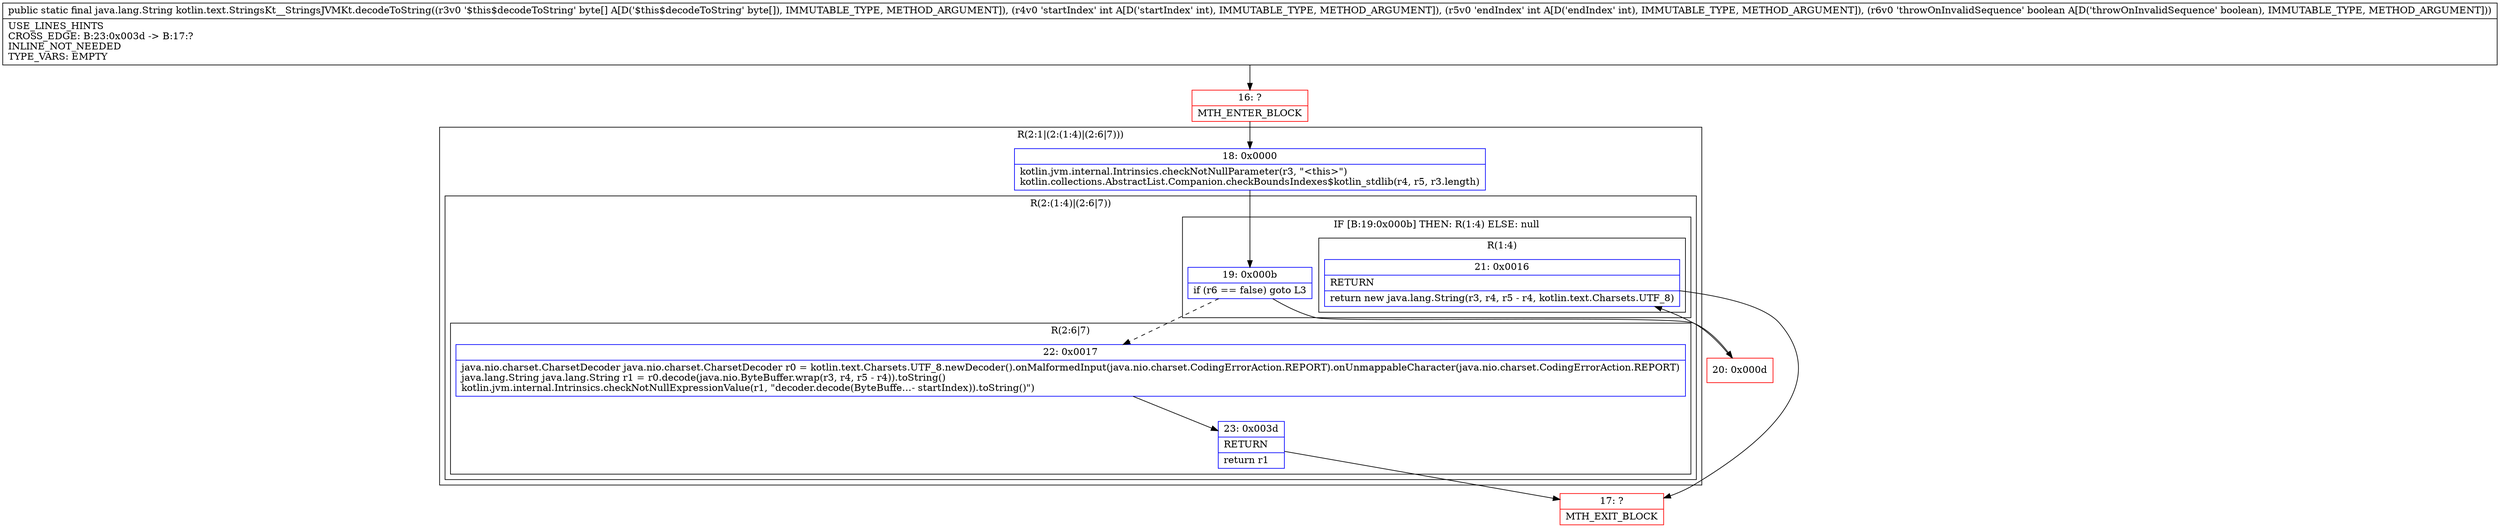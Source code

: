digraph "CFG forkotlin.text.StringsKt__StringsJVMKt.decodeToString([BIIZ)Ljava\/lang\/String;" {
subgraph cluster_Region_1649132106 {
label = "R(2:1|(2:(1:4)|(2:6|7)))";
node [shape=record,color=blue];
Node_18 [shape=record,label="{18\:\ 0x0000|kotlin.jvm.internal.Intrinsics.checkNotNullParameter(r3, \"\<this\>\")\lkotlin.collections.AbstractList.Companion.checkBoundsIndexes$kotlin_stdlib(r4, r5, r3.length)\l}"];
subgraph cluster_Region_404680 {
label = "R(2:(1:4)|(2:6|7))";
node [shape=record,color=blue];
subgraph cluster_IfRegion_2060313660 {
label = "IF [B:19:0x000b] THEN: R(1:4) ELSE: null";
node [shape=record,color=blue];
Node_19 [shape=record,label="{19\:\ 0x000b|if (r6 == false) goto L3\l}"];
subgraph cluster_Region_1359811096 {
label = "R(1:4)";
node [shape=record,color=blue];
Node_21 [shape=record,label="{21\:\ 0x0016|RETURN\l|return new java.lang.String(r3, r4, r5 \- r4, kotlin.text.Charsets.UTF_8)\l}"];
}
}
subgraph cluster_Region_1944237953 {
label = "R(2:6|7)";
node [shape=record,color=blue];
Node_22 [shape=record,label="{22\:\ 0x0017|java.nio.charset.CharsetDecoder java.nio.charset.CharsetDecoder r0 = kotlin.text.Charsets.UTF_8.newDecoder().onMalformedInput(java.nio.charset.CodingErrorAction.REPORT).onUnmappableCharacter(java.nio.charset.CodingErrorAction.REPORT)\ljava.lang.String java.lang.String r1 = r0.decode(java.nio.ByteBuffer.wrap(r3, r4, r5 \- r4)).toString()\lkotlin.jvm.internal.Intrinsics.checkNotNullExpressionValue(r1, \"decoder.decode(ByteBuffe…\- startIndex)).toString()\")\l}"];
Node_23 [shape=record,label="{23\:\ 0x003d|RETURN\l|return r1\l}"];
}
}
}
Node_16 [shape=record,color=red,label="{16\:\ ?|MTH_ENTER_BLOCK\l}"];
Node_20 [shape=record,color=red,label="{20\:\ 0x000d}"];
Node_17 [shape=record,color=red,label="{17\:\ ?|MTH_EXIT_BLOCK\l}"];
MethodNode[shape=record,label="{public static final java.lang.String kotlin.text.StringsKt__StringsJVMKt.decodeToString((r3v0 '$this$decodeToString' byte[] A[D('$this$decodeToString' byte[]), IMMUTABLE_TYPE, METHOD_ARGUMENT]), (r4v0 'startIndex' int A[D('startIndex' int), IMMUTABLE_TYPE, METHOD_ARGUMENT]), (r5v0 'endIndex' int A[D('endIndex' int), IMMUTABLE_TYPE, METHOD_ARGUMENT]), (r6v0 'throwOnInvalidSequence' boolean A[D('throwOnInvalidSequence' boolean), IMMUTABLE_TYPE, METHOD_ARGUMENT]))  | USE_LINES_HINTS\lCROSS_EDGE: B:23:0x003d \-\> B:17:?\lINLINE_NOT_NEEDED\lTYPE_VARS: EMPTY\l}"];
MethodNode -> Node_16;Node_18 -> Node_19;
Node_19 -> Node_20;
Node_19 -> Node_22[style=dashed];
Node_21 -> Node_17;
Node_22 -> Node_23;
Node_23 -> Node_17;
Node_16 -> Node_18;
Node_20 -> Node_21;
}

